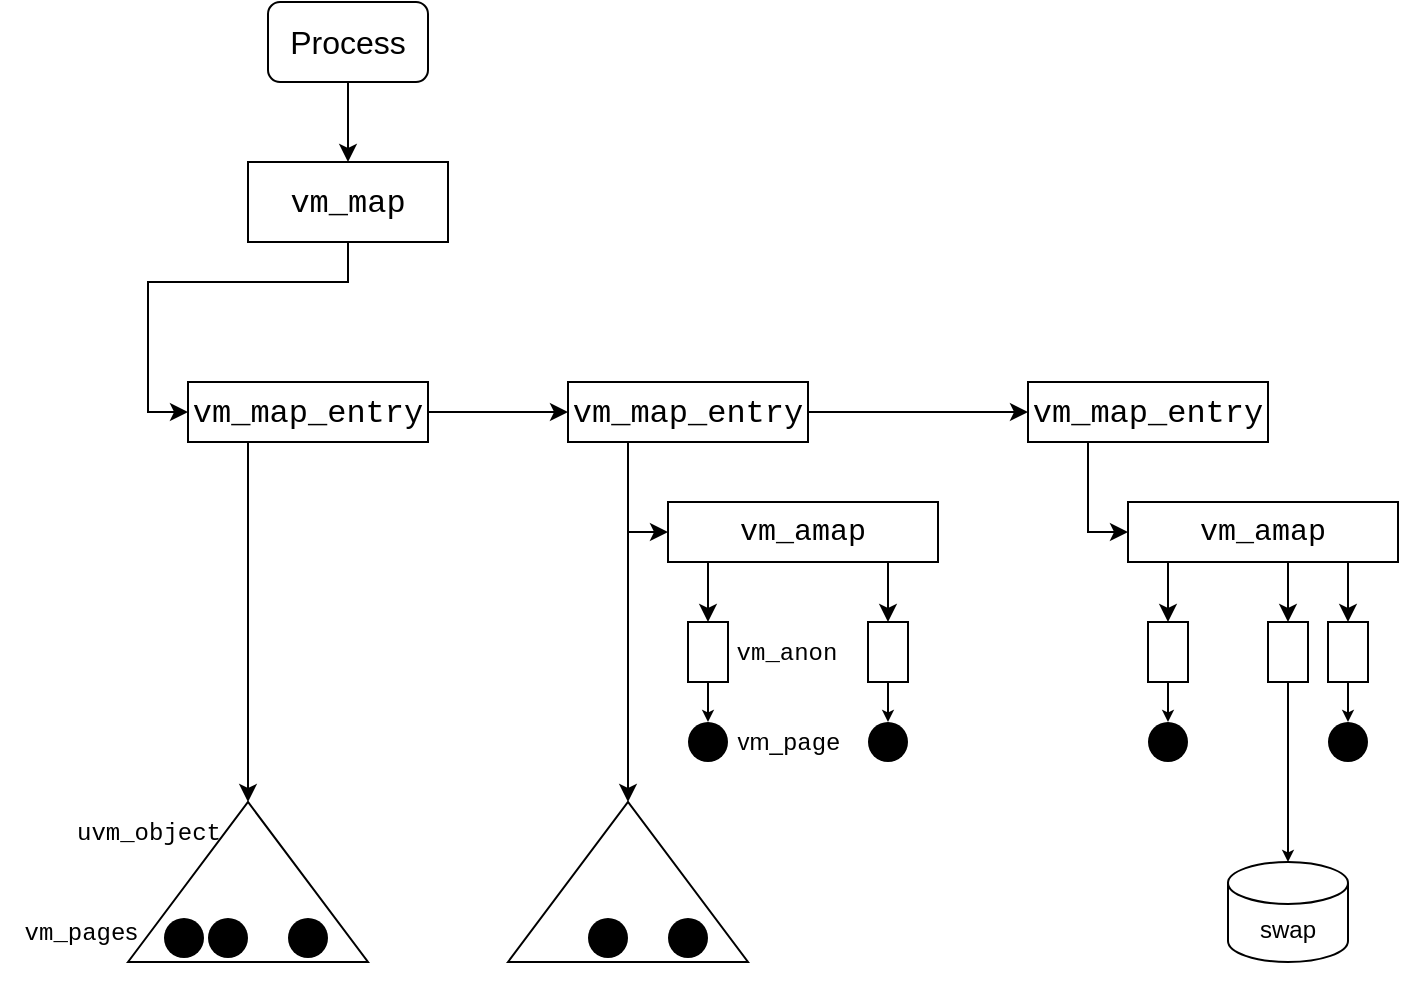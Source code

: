 <mxfile version="23.1.7" type="device">
  <diagram name="Page-1" id="MCaYOAFvDus-fFm5-rie">
    <mxGraphModel dx="989" dy="605" grid="1" gridSize="10" guides="1" tooltips="1" connect="1" arrows="1" fold="1" page="1" pageScale="1" pageWidth="850" pageHeight="1100" math="0" shadow="0">
      <root>
        <mxCell id="0" />
        <mxCell id="1" parent="0" />
        <mxCell id="FZEwXJ878QIRB1UzETSN-8" style="edgeStyle=orthogonalEdgeStyle;rounded=0;orthogonalLoop=1;jettySize=auto;html=1;exitX=0.5;exitY=1;exitDx=0;exitDy=0;entryX=0;entryY=0.5;entryDx=0;entryDy=0;" parent="1" source="FZEwXJ878QIRB1UzETSN-1" target="FZEwXJ878QIRB1UzETSN-2" edge="1">
          <mxGeometry relative="1" as="geometry">
            <Array as="points">
              <mxPoint x="200" y="170" />
              <mxPoint x="100" y="170" />
              <mxPoint x="100" y="235" />
            </Array>
          </mxGeometry>
        </mxCell>
        <mxCell id="FZEwXJ878QIRB1UzETSN-1" value="&lt;font face=&quot;Courier New&quot;&gt;vm_map&lt;/font&gt;" style="rounded=0;whiteSpace=wrap;html=1;fontSize=16;" parent="1" vertex="1">
          <mxGeometry x="150" y="110" width="100" height="40" as="geometry" />
        </mxCell>
        <mxCell id="FZEwXJ878QIRB1UzETSN-9" style="edgeStyle=orthogonalEdgeStyle;rounded=0;orthogonalLoop=1;jettySize=auto;html=1;exitX=1;exitY=0.5;exitDx=0;exitDy=0;entryX=0;entryY=0.5;entryDx=0;entryDy=0;" parent="1" source="FZEwXJ878QIRB1UzETSN-2" target="FZEwXJ878QIRB1UzETSN-5" edge="1">
          <mxGeometry relative="1" as="geometry" />
        </mxCell>
        <mxCell id="FZEwXJ878QIRB1UzETSN-15" style="edgeStyle=orthogonalEdgeStyle;rounded=0;orthogonalLoop=1;jettySize=auto;html=1;exitX=0.25;exitY=1;exitDx=0;exitDy=0;" parent="1" source="FZEwXJ878QIRB1UzETSN-2" target="FZEwXJ878QIRB1UzETSN-14" edge="1">
          <mxGeometry relative="1" as="geometry" />
        </mxCell>
        <mxCell id="FZEwXJ878QIRB1UzETSN-2" value="&lt;font face=&quot;Courier New&quot;&gt;vm_map_entry&lt;/font&gt;" style="rounded=0;whiteSpace=wrap;html=1;fontSize=16;" parent="1" vertex="1">
          <mxGeometry x="120" y="220" width="120" height="30" as="geometry" />
        </mxCell>
        <mxCell id="FZEwXJ878QIRB1UzETSN-4" style="edgeStyle=orthogonalEdgeStyle;rounded=0;orthogonalLoop=1;jettySize=auto;html=1;exitX=0.5;exitY=1;exitDx=0;exitDy=0;entryX=0.5;entryY=0;entryDx=0;entryDy=0;" parent="1" source="FZEwXJ878QIRB1UzETSN-3" target="FZEwXJ878QIRB1UzETSN-1" edge="1">
          <mxGeometry relative="1" as="geometry" />
        </mxCell>
        <mxCell id="FZEwXJ878QIRB1UzETSN-3" value="Process" style="rounded=1;whiteSpace=wrap;html=1;fontSize=16;" parent="1" vertex="1">
          <mxGeometry x="160" y="30" width="80" height="40" as="geometry" />
        </mxCell>
        <mxCell id="FZEwXJ878QIRB1UzETSN-10" style="edgeStyle=orthogonalEdgeStyle;rounded=0;orthogonalLoop=1;jettySize=auto;html=1;exitX=1;exitY=0.5;exitDx=0;exitDy=0;entryX=0;entryY=0.5;entryDx=0;entryDy=0;" parent="1" source="FZEwXJ878QIRB1UzETSN-5" target="FZEwXJ878QIRB1UzETSN-7" edge="1">
          <mxGeometry relative="1" as="geometry">
            <mxPoint x="440" y="235" as="targetPoint" />
          </mxGeometry>
        </mxCell>
        <mxCell id="FZEwXJ878QIRB1UzETSN-17" style="edgeStyle=orthogonalEdgeStyle;rounded=0;orthogonalLoop=1;jettySize=auto;html=1;exitX=0.25;exitY=1;exitDx=0;exitDy=0;" parent="1" source="FZEwXJ878QIRB1UzETSN-5" target="FZEwXJ878QIRB1UzETSN-16" edge="1">
          <mxGeometry relative="1" as="geometry" />
        </mxCell>
        <mxCell id="FZEwXJ878QIRB1UzETSN-18" style="edgeStyle=orthogonalEdgeStyle;rounded=0;orthogonalLoop=1;jettySize=auto;html=1;exitX=0.25;exitY=1;exitDx=0;exitDy=0;entryX=0;entryY=0.5;entryDx=0;entryDy=0;" parent="1" source="FZEwXJ878QIRB1UzETSN-5" target="FZEwXJ878QIRB1UzETSN-12" edge="1">
          <mxGeometry relative="1" as="geometry" />
        </mxCell>
        <mxCell id="FZEwXJ878QIRB1UzETSN-5" value="&lt;font face=&quot;Courier New&quot;&gt;vm_map_entry&lt;/font&gt;" style="rounded=0;whiteSpace=wrap;html=1;fontSize=16;" parent="1" vertex="1">
          <mxGeometry x="310" y="220" width="120" height="30" as="geometry" />
        </mxCell>
        <mxCell id="FZEwXJ878QIRB1UzETSN-19" style="edgeStyle=orthogonalEdgeStyle;rounded=0;orthogonalLoop=1;jettySize=auto;html=1;exitX=0.25;exitY=1;exitDx=0;exitDy=0;entryX=0;entryY=0.5;entryDx=0;entryDy=0;" parent="1" source="FZEwXJ878QIRB1UzETSN-7" target="FZEwXJ878QIRB1UzETSN-13" edge="1">
          <mxGeometry relative="1" as="geometry" />
        </mxCell>
        <mxCell id="FZEwXJ878QIRB1UzETSN-7" value="&lt;font face=&quot;Courier New&quot;&gt;vm_map_entry&lt;/font&gt;" style="rounded=0;whiteSpace=wrap;html=1;fontSize=16;" parent="1" vertex="1">
          <mxGeometry x="540" y="220" width="120" height="30" as="geometry" />
        </mxCell>
        <mxCell id="FZEwXJ878QIRB1UzETSN-43" style="edgeStyle=orthogonalEdgeStyle;rounded=0;orthogonalLoop=1;jettySize=auto;html=1;exitX=0.25;exitY=1;exitDx=0;exitDy=0;entryX=0.5;entryY=0;entryDx=0;entryDy=0;" parent="1" source="FZEwXJ878QIRB1UzETSN-12" target="FZEwXJ878QIRB1UzETSN-35" edge="1">
          <mxGeometry relative="1" as="geometry">
            <Array as="points">
              <mxPoint x="380" y="310" />
            </Array>
          </mxGeometry>
        </mxCell>
        <mxCell id="FZEwXJ878QIRB1UzETSN-45" style="edgeStyle=orthogonalEdgeStyle;rounded=0;orthogonalLoop=1;jettySize=auto;html=1;exitX=0.75;exitY=1;exitDx=0;exitDy=0;entryX=0.5;entryY=0;entryDx=0;entryDy=0;" parent="1" source="FZEwXJ878QIRB1UzETSN-12" target="FZEwXJ878QIRB1UzETSN-38" edge="1">
          <mxGeometry relative="1" as="geometry">
            <Array as="points">
              <mxPoint x="470" y="310" />
            </Array>
          </mxGeometry>
        </mxCell>
        <mxCell id="FZEwXJ878QIRB1UzETSN-12" value="&lt;font face=&quot;Courier New&quot; style=&quot;font-size: 15px;&quot;&gt;vm_amap&lt;/font&gt;" style="rounded=0;whiteSpace=wrap;html=1;" parent="1" vertex="1">
          <mxGeometry x="360" y="280" width="135" height="30" as="geometry" />
        </mxCell>
        <mxCell id="FZEwXJ878QIRB1UzETSN-64" style="edgeStyle=orthogonalEdgeStyle;rounded=0;orthogonalLoop=1;jettySize=auto;html=1;exitX=0.25;exitY=1;exitDx=0;exitDy=0;entryX=0.5;entryY=0;entryDx=0;entryDy=0;" parent="1" source="FZEwXJ878QIRB1UzETSN-13" target="FZEwXJ878QIRB1UzETSN-39" edge="1">
          <mxGeometry relative="1" as="geometry" />
        </mxCell>
        <mxCell id="FZEwXJ878QIRB1UzETSN-65" style="edgeStyle=orthogonalEdgeStyle;rounded=0;orthogonalLoop=1;jettySize=auto;html=1;exitX=0.75;exitY=1;exitDx=0;exitDy=0;entryX=0.5;entryY=0;entryDx=0;entryDy=0;" parent="1" source="FZEwXJ878QIRB1UzETSN-13" target="FZEwXJ878QIRB1UzETSN-42" edge="1">
          <mxGeometry relative="1" as="geometry" />
        </mxCell>
        <mxCell id="FZEwXJ878QIRB1UzETSN-68" style="edgeStyle=orthogonalEdgeStyle;rounded=0;orthogonalLoop=1;jettySize=auto;html=1;exitX=0.5;exitY=1;exitDx=0;exitDy=0;entryX=0.5;entryY=0;entryDx=0;entryDy=0;" parent="1" source="FZEwXJ878QIRB1UzETSN-13" target="FZEwXJ878QIRB1UzETSN-37" edge="1">
          <mxGeometry relative="1" as="geometry" />
        </mxCell>
        <mxCell id="FZEwXJ878QIRB1UzETSN-13" value="&lt;font style=&quot;font-size: 15px;&quot; face=&quot;Courier New&quot;&gt;vm_&lt;font style=&quot;font-size: 15px;&quot;&gt;amap&lt;/font&gt;&lt;/font&gt;" style="rounded=0;whiteSpace=wrap;html=1;" parent="1" vertex="1">
          <mxGeometry x="590" y="280" width="135" height="30" as="geometry" />
        </mxCell>
        <mxCell id="FZEwXJ878QIRB1UzETSN-57" style="edgeStyle=orthogonalEdgeStyle;rounded=0;orthogonalLoop=1;jettySize=auto;html=1;exitX=0.5;exitY=1;exitDx=0;exitDy=0;entryX=0.5;entryY=0;entryDx=0;entryDy=0;endSize=3;" parent="1" source="FZEwXJ878QIRB1UzETSN-35" target="FZEwXJ878QIRB1UzETSN-55" edge="1">
          <mxGeometry relative="1" as="geometry" />
        </mxCell>
        <mxCell id="FZEwXJ878QIRB1UzETSN-35" value="" style="rounded=0;whiteSpace=wrap;html=1;" parent="1" vertex="1">
          <mxGeometry x="370" y="340" width="20" height="30" as="geometry" />
        </mxCell>
        <mxCell id="FZEwXJ878QIRB1UzETSN-59" style="edgeStyle=orthogonalEdgeStyle;rounded=0;orthogonalLoop=1;jettySize=auto;html=1;exitX=0.5;exitY=1;exitDx=0;exitDy=0;endSize=3;entryX=0.5;entryY=0;entryDx=0;entryDy=0;entryPerimeter=0;" parent="1" source="FZEwXJ878QIRB1UzETSN-37" target="FZEwXJ878QIRB1UzETSN-67" edge="1">
          <mxGeometry relative="1" as="geometry">
            <mxPoint x="670" y="390" as="targetPoint" />
          </mxGeometry>
        </mxCell>
        <mxCell id="FZEwXJ878QIRB1UzETSN-37" value="" style="rounded=0;whiteSpace=wrap;html=1;" parent="1" vertex="1">
          <mxGeometry x="660" y="340" width="20" height="30" as="geometry" />
        </mxCell>
        <mxCell id="FZEwXJ878QIRB1UzETSN-58" style="edgeStyle=orthogonalEdgeStyle;rounded=0;orthogonalLoop=1;jettySize=auto;html=1;exitX=0.5;exitY=1;exitDx=0;exitDy=0;entryX=0.5;entryY=0;entryDx=0;entryDy=0;endSize=3;" parent="1" source="FZEwXJ878QIRB1UzETSN-38" target="FZEwXJ878QIRB1UzETSN-56" edge="1">
          <mxGeometry relative="1" as="geometry" />
        </mxCell>
        <mxCell id="FZEwXJ878QIRB1UzETSN-38" value="" style="rounded=0;whiteSpace=wrap;html=1;" parent="1" vertex="1">
          <mxGeometry x="460" y="340" width="20" height="30" as="geometry" />
        </mxCell>
        <mxCell id="FZEwXJ878QIRB1UzETSN-62" style="edgeStyle=orthogonalEdgeStyle;rounded=0;orthogonalLoop=1;jettySize=auto;html=1;exitX=0.5;exitY=1;exitDx=0;exitDy=0;entryX=0.5;entryY=0;entryDx=0;entryDy=0;startSize=6;endSize=3;" parent="1" source="FZEwXJ878QIRB1UzETSN-39" target="FZEwXJ878QIRB1UzETSN-60" edge="1">
          <mxGeometry relative="1" as="geometry" />
        </mxCell>
        <mxCell id="FZEwXJ878QIRB1UzETSN-39" value="" style="rounded=0;whiteSpace=wrap;html=1;" parent="1" vertex="1">
          <mxGeometry x="600" y="340" width="20" height="30" as="geometry" />
        </mxCell>
        <mxCell id="FZEwXJ878QIRB1UzETSN-63" style="edgeStyle=orthogonalEdgeStyle;rounded=0;orthogonalLoop=1;jettySize=auto;html=1;exitX=0.5;exitY=1;exitDx=0;exitDy=0;entryX=0.5;entryY=0;entryDx=0;entryDy=0;endSize=3;" parent="1" source="FZEwXJ878QIRB1UzETSN-42" target="FZEwXJ878QIRB1UzETSN-61" edge="1">
          <mxGeometry relative="1" as="geometry" />
        </mxCell>
        <mxCell id="FZEwXJ878QIRB1UzETSN-42" value="" style="rounded=0;whiteSpace=wrap;html=1;" parent="1" vertex="1">
          <mxGeometry x="690" y="340" width="20" height="30" as="geometry" />
        </mxCell>
        <mxCell id="FZEwXJ878QIRB1UzETSN-47" value="" style="group" parent="1" vertex="1" connectable="0">
          <mxGeometry x="280" y="430" width="140" height="90" as="geometry" />
        </mxCell>
        <mxCell id="FZEwXJ878QIRB1UzETSN-16" value="" style="triangle;whiteSpace=wrap;html=1;rotation=-90;" parent="FZEwXJ878QIRB1UzETSN-47" vertex="1">
          <mxGeometry x="20" y="-20" width="80" height="120" as="geometry" />
        </mxCell>
        <mxCell id="FZEwXJ878QIRB1UzETSN-28" value="" style="ellipse;whiteSpace=wrap;html=1;aspect=fixed;strokeColor=none;fillColor=#000000;" parent="FZEwXJ878QIRB1UzETSN-47" vertex="1">
          <mxGeometry x="40" y="58" width="20" height="20" as="geometry" />
        </mxCell>
        <mxCell id="FZEwXJ878QIRB1UzETSN-30" value="" style="ellipse;whiteSpace=wrap;html=1;aspect=fixed;strokeColor=none;fillColor=#000000;" parent="FZEwXJ878QIRB1UzETSN-47" vertex="1">
          <mxGeometry x="80" y="58" width="20" height="20" as="geometry" />
        </mxCell>
        <mxCell id="FZEwXJ878QIRB1UzETSN-55" value="" style="ellipse;whiteSpace=wrap;html=1;aspect=fixed;strokeColor=none;fillColor=#000000;" parent="1" vertex="1">
          <mxGeometry x="370" y="390" width="20" height="20" as="geometry" />
        </mxCell>
        <mxCell id="FZEwXJ878QIRB1UzETSN-56" value="" style="ellipse;whiteSpace=wrap;html=1;aspect=fixed;strokeColor=none;fillColor=#000000;" parent="1" vertex="1">
          <mxGeometry x="460" y="390" width="20" height="20" as="geometry" />
        </mxCell>
        <mxCell id="FZEwXJ878QIRB1UzETSN-60" value="" style="ellipse;whiteSpace=wrap;html=1;aspect=fixed;strokeColor=none;fillColor=#000000;" parent="1" vertex="1">
          <mxGeometry x="600" y="390" width="20" height="20" as="geometry" />
        </mxCell>
        <mxCell id="FZEwXJ878QIRB1UzETSN-61" value="" style="ellipse;whiteSpace=wrap;html=1;aspect=fixed;strokeColor=none;fillColor=#000000;" parent="1" vertex="1">
          <mxGeometry x="690" y="390" width="20" height="20" as="geometry" />
        </mxCell>
        <mxCell id="FZEwXJ878QIRB1UzETSN-14" value="" style="triangle;whiteSpace=wrap;html=1;rotation=-90;" parent="1" vertex="1">
          <mxGeometry x="110" y="410" width="80" height="120" as="geometry" />
        </mxCell>
        <mxCell id="FZEwXJ878QIRB1UzETSN-23" value="" style="ellipse;whiteSpace=wrap;html=1;aspect=fixed;strokeColor=none;fillColor=#000000;" parent="1" vertex="1">
          <mxGeometry x="108" y="488" width="20" height="20" as="geometry" />
        </mxCell>
        <mxCell id="FZEwXJ878QIRB1UzETSN-24" value="" style="ellipse;whiteSpace=wrap;html=1;aspect=fixed;strokeColor=none;fillColor=#000000;" parent="1" vertex="1">
          <mxGeometry x="130" y="488" width="20" height="20" as="geometry" />
        </mxCell>
        <mxCell id="FZEwXJ878QIRB1UzETSN-26" value="" style="ellipse;whiteSpace=wrap;html=1;aspect=fixed;strokeColor=none;fillColor=#000000;" parent="1" vertex="1">
          <mxGeometry x="170" y="488" width="20" height="20" as="geometry" />
        </mxCell>
        <mxCell id="FZEwXJ878QIRB1UzETSN-66" value="&lt;font style=&quot;font-size: 12px;&quot; face=&quot;Courier New&quot;&gt;uvm_object&lt;/font&gt;" style="text;html=1;align=center;verticalAlign=middle;resizable=0;points=[];autosize=1;strokeColor=none;fillColor=none;" parent="1" vertex="1">
          <mxGeometry x="50" y="430" width="100" height="30" as="geometry" />
        </mxCell>
        <mxCell id="FZEwXJ878QIRB1UzETSN-67" value="&lt;div&gt;swap&lt;/div&gt;" style="shape=cylinder3;whiteSpace=wrap;html=1;boundedLbl=1;backgroundOutline=1;size=10.483;" parent="1" vertex="1">
          <mxGeometry x="640" y="460" width="60" height="50" as="geometry" />
        </mxCell>
        <mxCell id="FZEwXJ878QIRB1UzETSN-69" value="&lt;font face=&quot;Courier New&quot;&gt;vm_anon&lt;/font&gt;" style="text;html=1;align=center;verticalAlign=middle;resizable=0;points=[];autosize=1;strokeColor=none;fillColor=none;" parent="1" vertex="1">
          <mxGeometry x="384" y="340" width="70" height="30" as="geometry" />
        </mxCell>
        <mxCell id="FZEwXJ878QIRB1UzETSN-70" value="vm_&lt;font face=&quot;Courier New&quot;&gt;page&lt;/font&gt;" style="text;html=1;align=center;verticalAlign=middle;resizable=0;points=[];autosize=1;strokeColor=none;fillColor=none;" parent="1" vertex="1">
          <mxGeometry x="385" y="385" width="70" height="30" as="geometry" />
        </mxCell>
        <mxCell id="FZEwXJ878QIRB1UzETSN-71" value="&lt;font face=&quot;Courier New&quot;&gt;vm_page&lt;/font&gt;s" style="text;html=1;align=center;verticalAlign=middle;resizable=0;points=[];autosize=1;strokeColor=none;fillColor=none;" parent="1" vertex="1">
          <mxGeometry x="26" y="480" width="80" height="30" as="geometry" />
        </mxCell>
      </root>
    </mxGraphModel>
  </diagram>
</mxfile>
